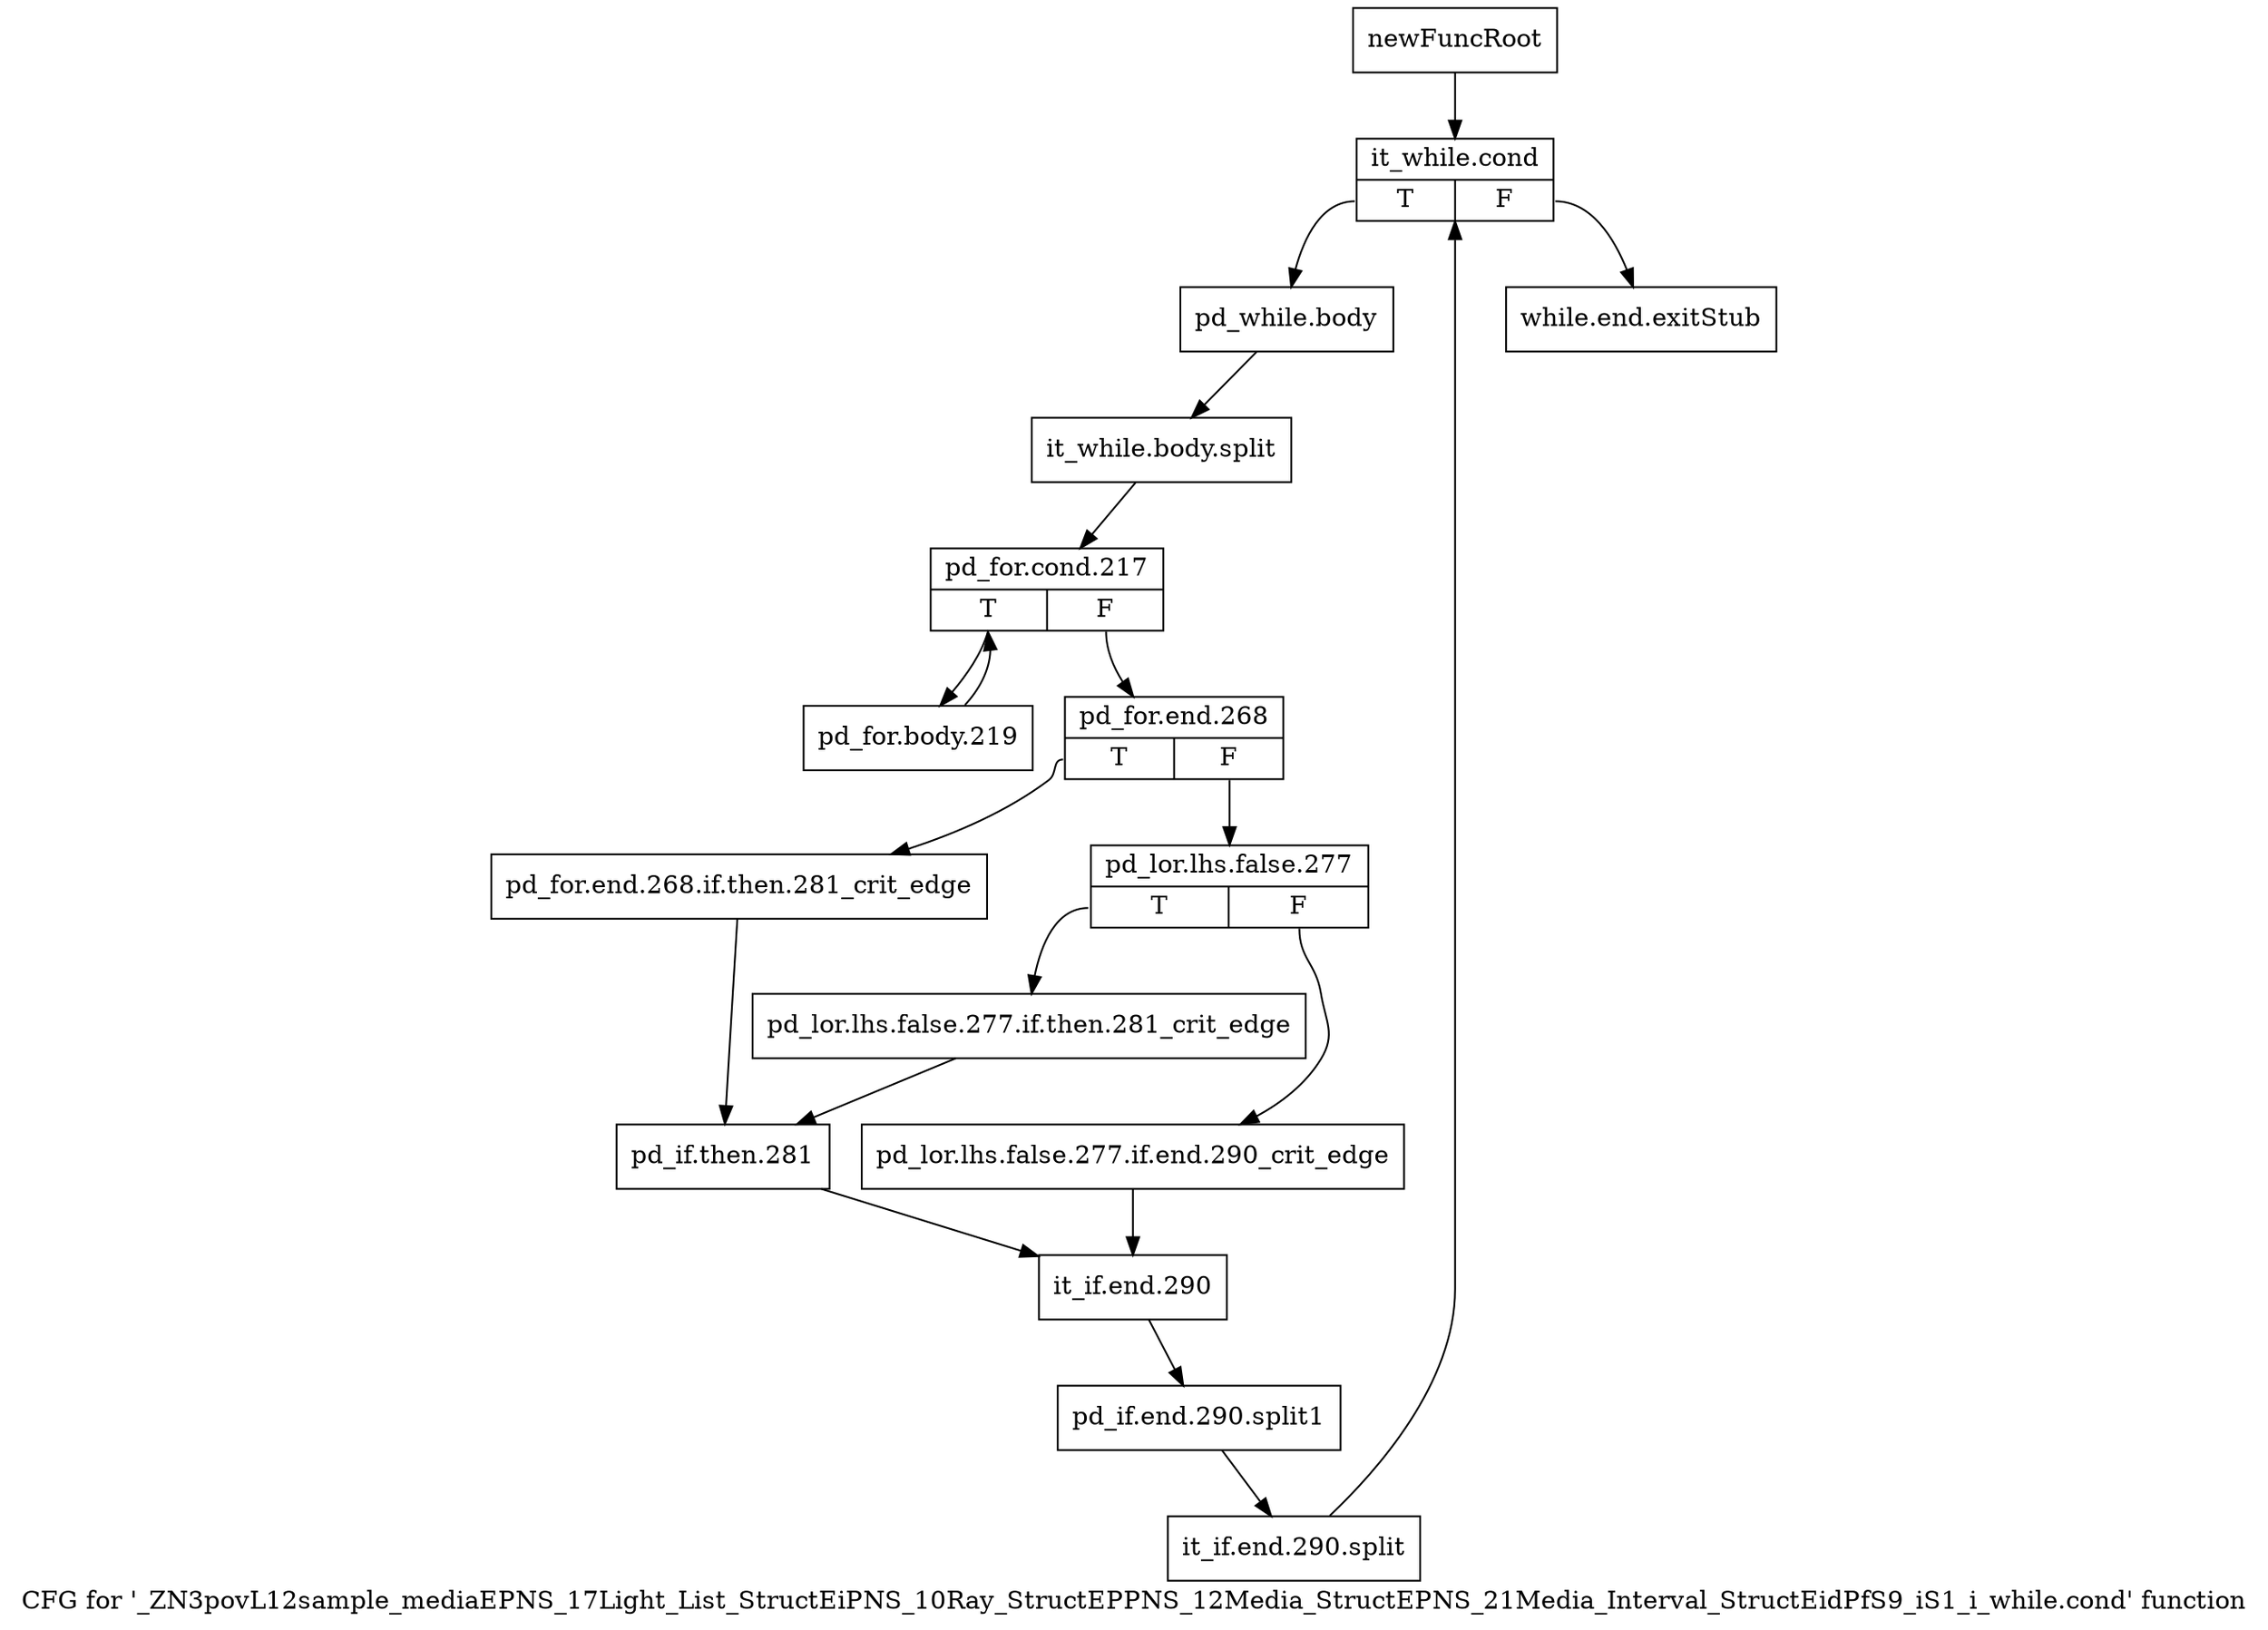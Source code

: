 digraph "CFG for '_ZN3povL12sample_mediaEPNS_17Light_List_StructEiPNS_10Ray_StructEPPNS_12Media_StructEPNS_21Media_Interval_StructEidPfS9_iS1_i_while.cond' function" {
	label="CFG for '_ZN3povL12sample_mediaEPNS_17Light_List_StructEiPNS_10Ray_StructEPPNS_12Media_StructEPNS_21Media_Interval_StructEidPfS9_iS1_i_while.cond' function";

	Node0x267e1b0 [shape=record,label="{newFuncRoot}"];
	Node0x267e1b0 -> Node0x267e250;
	Node0x267e200 [shape=record,label="{while.end.exitStub}"];
	Node0x267e250 [shape=record,label="{it_while.cond|{<s0>T|<s1>F}}"];
	Node0x267e250:s0 -> Node0x267e2a0;
	Node0x267e250:s1 -> Node0x267e200;
	Node0x267e2a0 [shape=record,label="{pd_while.body}"];
	Node0x267e2a0 -> Node0x26391b0;
	Node0x26391b0 [shape=record,label="{it_while.body.split}"];
	Node0x26391b0 -> Node0x267e2f0;
	Node0x267e2f0 [shape=record,label="{pd_for.cond.217|{<s0>T|<s1>F}}"];
	Node0x267e2f0:s0 -> Node0x267e570;
	Node0x267e2f0:s1 -> Node0x267e340;
	Node0x267e340 [shape=record,label="{pd_for.end.268|{<s0>T|<s1>F}}"];
	Node0x267e340:s0 -> Node0x267e480;
	Node0x267e340:s1 -> Node0x267e390;
	Node0x267e390 [shape=record,label="{pd_lor.lhs.false.277|{<s0>T|<s1>F}}"];
	Node0x267e390:s0 -> Node0x267e430;
	Node0x267e390:s1 -> Node0x267e3e0;
	Node0x267e3e0 [shape=record,label="{pd_lor.lhs.false.277.if.end.290_crit_edge}"];
	Node0x267e3e0 -> Node0x267e520;
	Node0x267e430 [shape=record,label="{pd_lor.lhs.false.277.if.then.281_crit_edge}"];
	Node0x267e430 -> Node0x267e4d0;
	Node0x267e480 [shape=record,label="{pd_for.end.268.if.then.281_crit_edge}"];
	Node0x267e480 -> Node0x267e4d0;
	Node0x267e4d0 [shape=record,label="{pd_if.then.281}"];
	Node0x267e4d0 -> Node0x267e520;
	Node0x267e520 [shape=record,label="{it_if.end.290}"];
	Node0x267e520 -> Node0x37ba2b0;
	Node0x37ba2b0 [shape=record,label="{pd_if.end.290.split1}"];
	Node0x37ba2b0 -> Node0x37a0970;
	Node0x37a0970 [shape=record,label="{it_if.end.290.split}"];
	Node0x37a0970 -> Node0x267e250;
	Node0x267e570 [shape=record,label="{pd_for.body.219}"];
	Node0x267e570 -> Node0x267e2f0;
}
